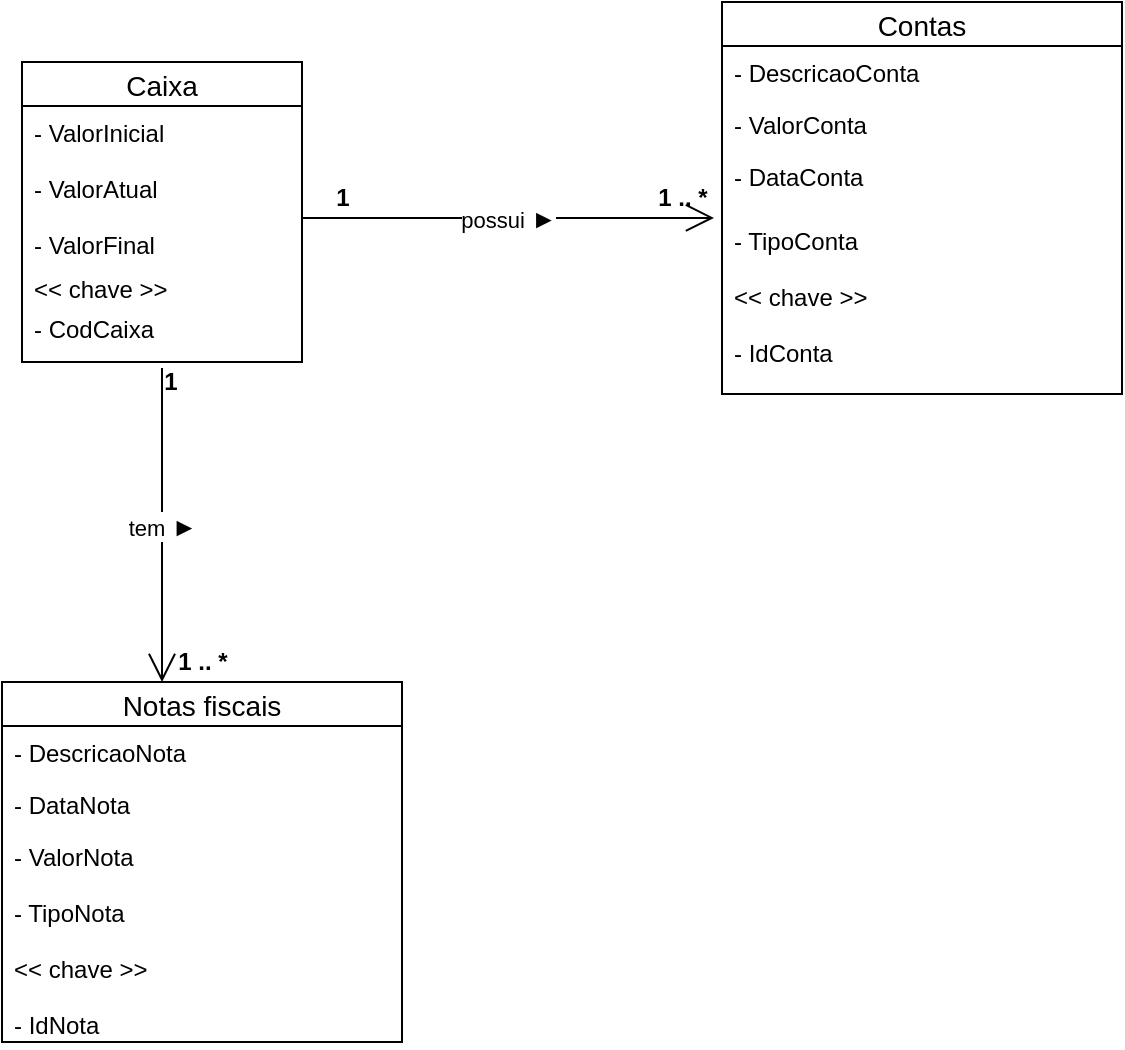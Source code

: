 <mxfile version="13.0.1" type="device"><diagram id="KnHdI9-ZduevtTot4RM7" name="Page-1"><mxGraphModel dx="868" dy="482" grid="1" gridSize="10" guides="1" tooltips="1" connect="1" arrows="1" fold="1" page="1" pageScale="1" pageWidth="827" pageHeight="1169" math="0" shadow="0"><root><mxCell id="0"/><mxCell id="1" parent="0"/><mxCell id="cl_yGx88jfHQNK79D1og-1" value="Notas fiscais" style="swimlane;fontStyle=0;childLayout=stackLayout;horizontal=1;startSize=22;horizontalStack=0;resizeParent=1;resizeParentMax=0;resizeLast=0;collapsible=1;marginBottom=0;align=center;fontSize=14;" parent="1" vertex="1"><mxGeometry x="490" y="590" width="200" height="180" as="geometry"/></mxCell><mxCell id="cl_yGx88jfHQNK79D1og-2" value="- DescricaoNota" style="text;strokeColor=none;fillColor=none;spacingLeft=4;spacingRight=4;overflow=hidden;rotatable=0;points=[[0,0.5],[1,0.5]];portConstraint=eastwest;fontSize=12;" parent="cl_yGx88jfHQNK79D1og-1" vertex="1"><mxGeometry y="22" width="200" height="26" as="geometry"/></mxCell><mxCell id="cl_yGx88jfHQNK79D1og-3" value="- DataNota" style="text;strokeColor=none;fillColor=none;spacingLeft=4;spacingRight=4;overflow=hidden;rotatable=0;points=[[0,0.5],[1,0.5]];portConstraint=eastwest;fontSize=12;" parent="cl_yGx88jfHQNK79D1og-1" vertex="1"><mxGeometry y="48" width="200" height="26" as="geometry"/></mxCell><mxCell id="cl_yGx88jfHQNK79D1og-4" value="- ValorNota&#10;&#10;- TipoNota&#10;&#10;&lt;&lt; chave &gt;&gt;&#10;&#10;- IdNota" style="text;strokeColor=none;fillColor=none;spacingLeft=4;spacingRight=4;overflow=hidden;rotatable=0;points=[[0,0.5],[1,0.5]];portConstraint=eastwest;fontSize=12;" parent="cl_yGx88jfHQNK79D1og-1" vertex="1"><mxGeometry y="74" width="200" height="106" as="geometry"/></mxCell><mxCell id="cl_yGx88jfHQNK79D1og-6" value="Contas" style="swimlane;fontStyle=0;childLayout=stackLayout;horizontal=1;startSize=22;horizontalStack=0;resizeParent=1;resizeParentMax=0;resizeLast=0;collapsible=1;marginBottom=0;align=center;fontSize=14;" parent="1" vertex="1"><mxGeometry x="850" y="250" width="200" height="196" as="geometry"/></mxCell><mxCell id="cl_yGx88jfHQNK79D1og-7" value="- DescricaoConta" style="text;strokeColor=none;fillColor=none;spacingLeft=4;spacingRight=4;overflow=hidden;rotatable=0;points=[[0,0.5],[1,0.5]];portConstraint=eastwest;fontSize=12;" parent="cl_yGx88jfHQNK79D1og-6" vertex="1"><mxGeometry y="22" width="200" height="26" as="geometry"/></mxCell><mxCell id="cl_yGx88jfHQNK79D1og-8" value="- ValorConta" style="text;strokeColor=none;fillColor=none;spacingLeft=4;spacingRight=4;overflow=hidden;rotatable=0;points=[[0,0.5],[1,0.5]];portConstraint=eastwest;fontSize=12;" parent="cl_yGx88jfHQNK79D1og-6" vertex="1"><mxGeometry y="48" width="200" height="26" as="geometry"/></mxCell><mxCell id="cl_yGx88jfHQNK79D1og-9" value="- DataConta" style="text;strokeColor=none;fillColor=none;spacingLeft=4;spacingRight=4;overflow=hidden;rotatable=0;points=[[0,0.5],[1,0.5]];portConstraint=eastwest;fontSize=12;" parent="cl_yGx88jfHQNK79D1og-6" vertex="1"><mxGeometry y="74" width="200" height="32" as="geometry"/></mxCell><mxCell id="cl_yGx88jfHQNK79D1og-10" value="- TipoConta&#10;&#10;&lt;&lt; chave &gt;&gt;&#10;&#10;- IdConta" style="text;strokeColor=none;fillColor=none;spacingLeft=4;spacingRight=4;overflow=hidden;rotatable=0;points=[[0,0.5],[1,0.5]];portConstraint=eastwest;fontSize=12;" parent="cl_yGx88jfHQNK79D1og-6" vertex="1"><mxGeometry y="106" width="200" height="90" as="geometry"/></mxCell><mxCell id="cl_yGx88jfHQNK79D1og-12" value="&lt;&lt; chave &gt;&gt;" style="text;strokeColor=none;fillColor=none;spacingLeft=4;spacingRight=4;overflow=hidden;rotatable=0;points=[[0,0.5],[1,0.5]];portConstraint=eastwest;fontSize=12;" parent="1" vertex="1"><mxGeometry x="500" y="380" width="140" height="26" as="geometry"/></mxCell><mxCell id="cl_yGx88jfHQNK79D1og-13" value="Caixa" style="swimlane;fontStyle=0;childLayout=stackLayout;horizontal=1;startSize=22;horizontalStack=0;resizeParent=1;resizeParentMax=0;resizeLast=0;collapsible=1;marginBottom=0;align=center;fontSize=14;" parent="1" vertex="1"><mxGeometry x="500" y="280" width="140" height="150" as="geometry"/></mxCell><mxCell id="cl_yGx88jfHQNK79D1og-14" value="- ValorInicial&#10;&#10;- ValorAtual&#10;&#10;- ValorFinal&#10;" style="text;strokeColor=none;fillColor=none;spacingLeft=4;spacingRight=4;overflow=hidden;rotatable=0;points=[[0,0.5],[1,0.5]];portConstraint=eastwest;fontSize=12;" parent="cl_yGx88jfHQNK79D1og-13" vertex="1"><mxGeometry y="22" width="140" height="98" as="geometry"/></mxCell><mxCell id="cl_yGx88jfHQNK79D1og-15" value="- CodCaixa" style="text;strokeColor=none;fillColor=none;spacingLeft=4;spacingRight=4;overflow=hidden;rotatable=0;points=[[0,0.5],[1,0.5]];portConstraint=eastwest;fontSize=12;" parent="cl_yGx88jfHQNK79D1og-13" vertex="1"><mxGeometry y="120" width="140" height="30" as="geometry"/></mxCell><mxCell id="cl_yGx88jfHQNK79D1og-16" value="tem&amp;nbsp;&lt;span style=&quot;font-family: &amp;#34;roboto&amp;#34; , &amp;#34;arial&amp;#34; , sans-serif ; font-size: 13px ; text-align: left&quot;&gt;►&lt;/span&gt;" style="endArrow=open;endFill=1;endSize=12;html=1;exitX=0.5;exitY=1.1;exitDx=0;exitDy=0;exitPerimeter=0;entryX=0.4;entryY=0;entryDx=0;entryDy=0;entryPerimeter=0;" parent="1" source="cl_yGx88jfHQNK79D1og-15" target="cl_yGx88jfHQNK79D1og-1" edge="1"><mxGeometry width="160" relative="1" as="geometry"><mxPoint x="680" y="490" as="sourcePoint"/><mxPoint x="840" y="490" as="targetPoint"/></mxGeometry></mxCell><mxCell id="cl_yGx88jfHQNK79D1og-17" value="&lt;b&gt;1&lt;/b&gt;" style="text;html=1;align=center;verticalAlign=middle;resizable=0;points=[];autosize=1;" parent="1" vertex="1"><mxGeometry x="650" y="338" width="20" height="20" as="geometry"/></mxCell><mxCell id="cl_yGx88jfHQNK79D1og-18" value="&lt;b&gt;1 .. *&lt;/b&gt;" style="text;html=1;align=center;verticalAlign=middle;resizable=0;points=[];autosize=1;" parent="1" vertex="1"><mxGeometry x="810" y="338" width="40" height="20" as="geometry"/></mxCell><mxCell id="cl_yGx88jfHQNK79D1og-19" value="possui&amp;nbsp;&lt;span style=&quot;font-family: &amp;#34;roboto&amp;#34; , &amp;#34;arial&amp;#34; , sans-serif ; font-size: 13px ; text-align: left&quot;&gt;►&lt;/span&gt;" style="endArrow=open;endFill=1;endSize=12;html=1;entryX=-0.02;entryY=0.022;entryDx=0;entryDy=0;entryPerimeter=0;" parent="1" target="cl_yGx88jfHQNK79D1og-10" edge="1"><mxGeometry width="160" relative="1" as="geometry"><mxPoint x="640" y="358" as="sourcePoint"/><mxPoint x="800" y="358" as="targetPoint"/></mxGeometry></mxCell><mxCell id="cl_yGx88jfHQNK79D1og-20" value="&lt;b&gt;1&lt;/b&gt;" style="text;html=1;align=center;verticalAlign=middle;resizable=0;points=[];autosize=1;" parent="1" vertex="1"><mxGeometry x="564" y="430" width="20" height="20" as="geometry"/></mxCell><mxCell id="cl_yGx88jfHQNK79D1og-21" value="&lt;b&gt;1 .. *&lt;/b&gt;" style="text;html=1;align=center;verticalAlign=middle;resizable=0;points=[];autosize=1;" parent="1" vertex="1"><mxGeometry x="570" y="570" width="40" height="20" as="geometry"/></mxCell></root></mxGraphModel></diagram></mxfile>